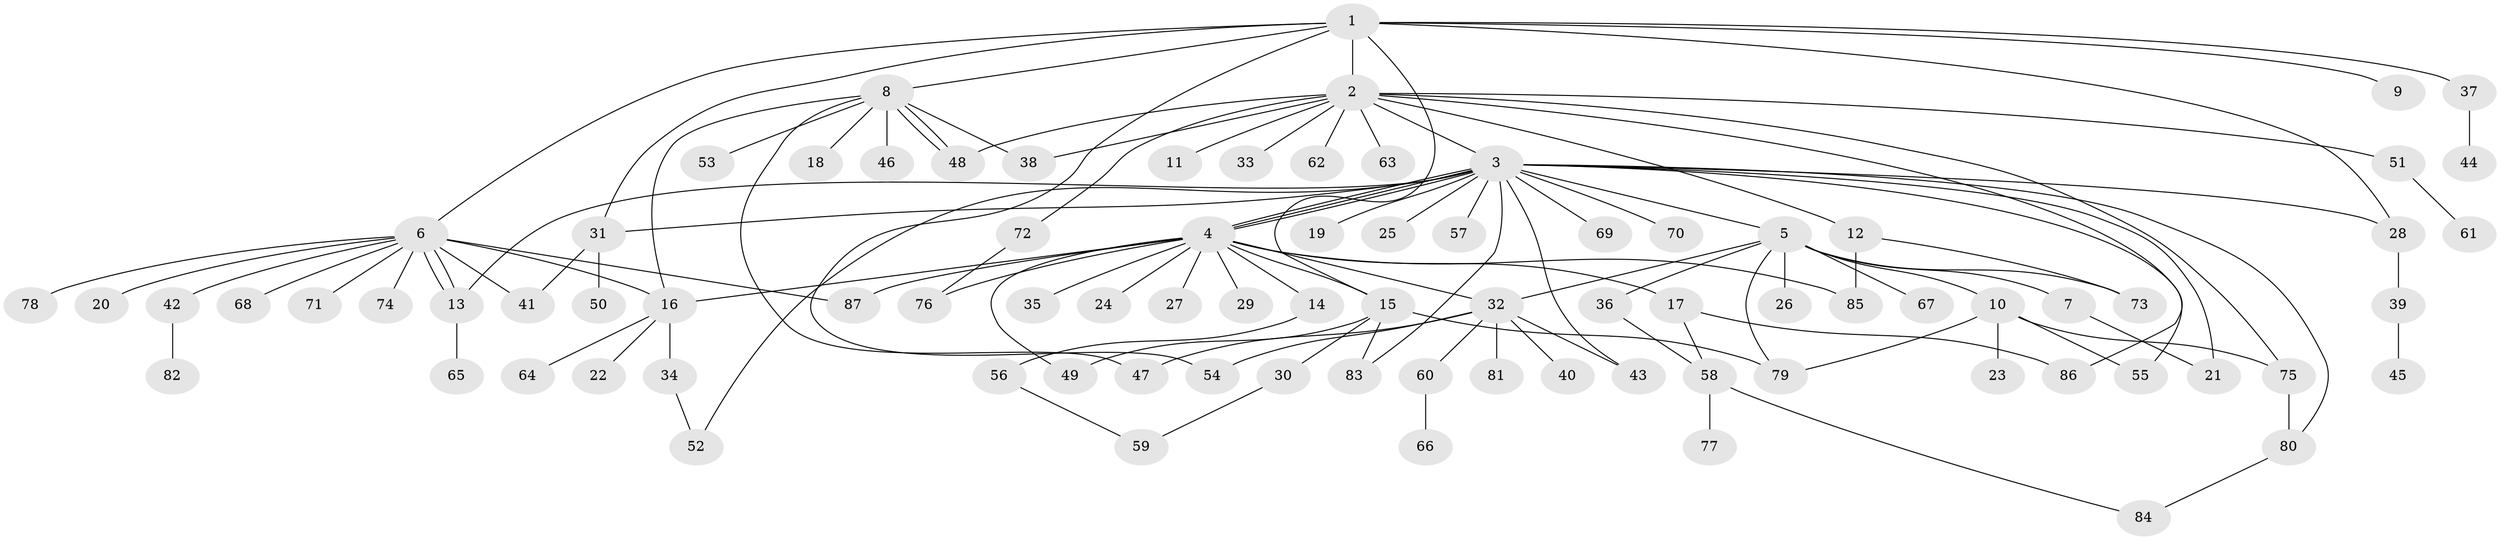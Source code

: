 // coarse degree distribution, {2: 0.25925925925925924, 5: 0.07407407407407407, 1: 0.2962962962962963, 8: 0.037037037037037035, 9: 0.07407407407407407, 4: 0.037037037037037035, 11: 0.037037037037037035, 7: 0.037037037037037035, 6: 0.07407407407407407, 3: 0.07407407407407407}
// Generated by graph-tools (version 1.1) at 2025/36/03/04/25 23:36:43]
// undirected, 87 vertices, 120 edges
graph export_dot {
  node [color=gray90,style=filled];
  1;
  2;
  3;
  4;
  5;
  6;
  7;
  8;
  9;
  10;
  11;
  12;
  13;
  14;
  15;
  16;
  17;
  18;
  19;
  20;
  21;
  22;
  23;
  24;
  25;
  26;
  27;
  28;
  29;
  30;
  31;
  32;
  33;
  34;
  35;
  36;
  37;
  38;
  39;
  40;
  41;
  42;
  43;
  44;
  45;
  46;
  47;
  48;
  49;
  50;
  51;
  52;
  53;
  54;
  55;
  56;
  57;
  58;
  59;
  60;
  61;
  62;
  63;
  64;
  65;
  66;
  67;
  68;
  69;
  70;
  71;
  72;
  73;
  74;
  75;
  76;
  77;
  78;
  79;
  80;
  81;
  82;
  83;
  84;
  85;
  86;
  87;
  1 -- 2;
  1 -- 6;
  1 -- 8;
  1 -- 9;
  1 -- 15;
  1 -- 28;
  1 -- 31;
  1 -- 37;
  1 -- 54;
  2 -- 3;
  2 -- 11;
  2 -- 12;
  2 -- 33;
  2 -- 38;
  2 -- 48;
  2 -- 51;
  2 -- 62;
  2 -- 63;
  2 -- 72;
  2 -- 75;
  2 -- 86;
  3 -- 4;
  3 -- 4;
  3 -- 4;
  3 -- 5;
  3 -- 13;
  3 -- 19;
  3 -- 21;
  3 -- 25;
  3 -- 28;
  3 -- 31;
  3 -- 43;
  3 -- 52;
  3 -- 55;
  3 -- 57;
  3 -- 69;
  3 -- 70;
  3 -- 80;
  3 -- 83;
  4 -- 14;
  4 -- 15;
  4 -- 16;
  4 -- 17;
  4 -- 24;
  4 -- 27;
  4 -- 29;
  4 -- 32;
  4 -- 35;
  4 -- 49;
  4 -- 76;
  4 -- 85;
  4 -- 87;
  5 -- 7;
  5 -- 10;
  5 -- 26;
  5 -- 32;
  5 -- 36;
  5 -- 67;
  5 -- 73;
  5 -- 79;
  6 -- 13;
  6 -- 13;
  6 -- 16;
  6 -- 20;
  6 -- 41;
  6 -- 42;
  6 -- 68;
  6 -- 71;
  6 -- 74;
  6 -- 78;
  6 -- 87;
  7 -- 21;
  8 -- 16;
  8 -- 18;
  8 -- 38;
  8 -- 46;
  8 -- 47;
  8 -- 48;
  8 -- 48;
  8 -- 53;
  10 -- 23;
  10 -- 55;
  10 -- 75;
  10 -- 79;
  12 -- 73;
  12 -- 85;
  13 -- 65;
  14 -- 56;
  15 -- 30;
  15 -- 49;
  15 -- 79;
  15 -- 83;
  16 -- 22;
  16 -- 34;
  16 -- 64;
  17 -- 58;
  17 -- 86;
  28 -- 39;
  30 -- 59;
  31 -- 41;
  31 -- 50;
  32 -- 40;
  32 -- 43;
  32 -- 47;
  32 -- 54;
  32 -- 60;
  32 -- 81;
  34 -- 52;
  36 -- 58;
  37 -- 44;
  39 -- 45;
  42 -- 82;
  51 -- 61;
  56 -- 59;
  58 -- 77;
  58 -- 84;
  60 -- 66;
  72 -- 76;
  75 -- 80;
  80 -- 84;
}
